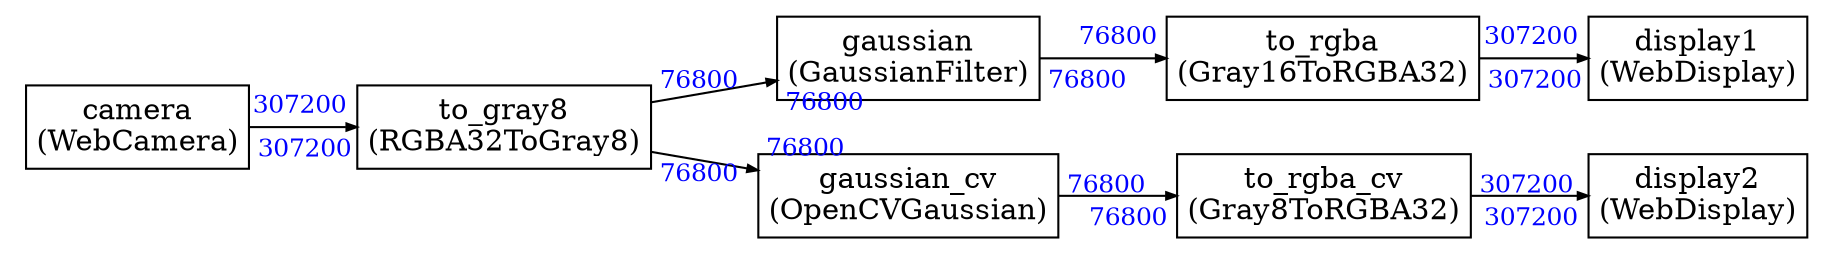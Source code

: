 



digraph structs {
    bgcolor = "white"
    node [shape=plaintext,color="black",fontcolor="black",fontname="Times-Roman"]
    rankdir=LR
    edge [arrowsize="0.5",color="black",fontcolor="black",fontname="Times-Roman"]



camera [label=<
<TABLE color="black" bgcolor="none" BORDER="0" CELLBORDER="1" CELLSPACING="0" CELLPADDING="4">
  <TR>
    <TD ALIGN="CENTER" PORT="i"><FONT COLOR="black" POINT-SIZE="14.0">camera<BR/>(WebCamera)</FONT></TD>
  </TR>
</TABLE>>];

to_gray8 [label=<
<TABLE color="black" bgcolor="none" BORDER="0" CELLBORDER="1" CELLSPACING="0" CELLPADDING="4">
  <TR>
    <TD ALIGN="CENTER" PORT="i"><FONT COLOR="black" POINT-SIZE="14.0">to_gray8<BR/>(RGBA32ToGray8)</FONT></TD>
  </TR>
</TABLE>>];

gaussian [label=<
<TABLE color="black" bgcolor="none" BORDER="0" CELLBORDER="1" CELLSPACING="0" CELLPADDING="4">
  <TR>
    <TD ALIGN="CENTER" PORT="i"><FONT COLOR="black" POINT-SIZE="14.0">gaussian<BR/>(GaussianFilter)</FONT></TD>
  </TR>
</TABLE>>];

to_rgba_cv1 [label=<
<TABLE color="black" bgcolor="none" BORDER="0" CELLBORDER="1" CELLSPACING="0" CELLPADDING="4">
  <TR>
    <TD ALIGN="CENTER" PORT="i"><FONT COLOR="black" POINT-SIZE="14.0">to_rgba<BR/>(Gray16ToRGBA32)</FONT></TD>
  </TR>
</TABLE>>];

display1 [label=<
<TABLE color="black" bgcolor="none" BORDER="0" CELLBORDER="1" CELLSPACING="0" CELLPADDING="4">
  <TR>
    <TD ALIGN="CENTER" PORT="i"><FONT COLOR="black" POINT-SIZE="14.0">display1<BR/>(WebDisplay)</FONT></TD>
  </TR>
</TABLE>>];

gaussian_cv [label=<
<TABLE color="black" bgcolor="none" BORDER="0" CELLBORDER="1" CELLSPACING="0" CELLPADDING="4">
  <TR>
    <TD ALIGN="CENTER" PORT="i"><FONT COLOR="black" POINT-SIZE="14.0">gaussian_cv<BR/>(OpenCVGaussian)</FONT></TD>
  </TR>
</TABLE>>];

to_rgba_cv2 [label=<
<TABLE color="black" bgcolor="none" BORDER="0" CELLBORDER="1" CELLSPACING="0" CELLPADDING="4">
  <TR>
    <TD ALIGN="CENTER" PORT="i"><FONT COLOR="black" POINT-SIZE="14.0">to_rgba_cv<BR/>(Gray8ToRGBA32)</FONT></TD>
  </TR>
</TABLE>>];

display2 [label=<
<TABLE color="black" bgcolor="none" BORDER="0" CELLBORDER="1" CELLSPACING="0" CELLPADDING="4">
  <TR>
    <TD ALIGN="CENTER" PORT="i"><FONT COLOR="black" POINT-SIZE="14.0">display2<BR/>(WebDisplay)</FONT></TD>
  </TR>
</TABLE>>];



camera:i -> to_gray8:i [style="solid",color="black",label=""
,headlabel=<<TABLE BORDER="0" CELLPADDING="2"><TR><TD><FONT COLOR="blue" POINT-SIZE="12.0" >307200</FONT>
</TD></TR></TABLE>>
,taillabel=<<TABLE BORDER="0" CELLPADDING="2"><TR><TD><FONT COLOR="blue" POINT-SIZE="12.0" >307200</FONT>
</TD></TR></TABLE>>]

to_gray8:i -> gaussian:i [style="solid",color="black",label=""
,headlabel=<<TABLE BORDER="0" CELLPADDING="2"><TR><TD><FONT COLOR="blue" POINT-SIZE="12.0" >76800</FONT>
</TD></TR></TABLE>>
,taillabel=<<TABLE BORDER="0" CELLPADDING="2"><TR><TD><FONT COLOR="blue" POINT-SIZE="12.0" >76800</FONT>
</TD></TR></TABLE>>]

gaussian:i -> to_rgba_cv1:i [style="solid",color="black",label=""
,headlabel=<<TABLE BORDER="0" CELLPADDING="2"><TR><TD><FONT COLOR="blue" POINT-SIZE="12.0" >76800</FONT>
</TD></TR></TABLE>>
,taillabel=<<TABLE BORDER="0" CELLPADDING="2"><TR><TD><FONT COLOR="blue" POINT-SIZE="12.0" >76800</FONT>
</TD></TR></TABLE>>]

to_rgba_cv1:i -> display1:i [style="solid",color="black",label=""
,headlabel=<<TABLE BORDER="0" CELLPADDING="2"><TR><TD><FONT COLOR="blue" POINT-SIZE="12.0" >307200</FONT>
</TD></TR></TABLE>>
,taillabel=<<TABLE BORDER="0" CELLPADDING="2"><TR><TD><FONT COLOR="blue" POINT-SIZE="12.0" >307200</FONT>
</TD></TR></TABLE>>]

to_gray8:i -> gaussian_cv:i [style="solid",color="black",label=""
,headlabel=<<TABLE BORDER="0" CELLPADDING="2"><TR><TD><FONT COLOR="blue" POINT-SIZE="12.0" >76800</FONT>
</TD></TR></TABLE>>
,taillabel=<<TABLE BORDER="0" CELLPADDING="2"><TR><TD><FONT COLOR="blue" POINT-SIZE="12.0" >76800</FONT>
</TD></TR></TABLE>>]

gaussian_cv:i -> to_rgba_cv2:i [style="solid",color="black",label=""
,headlabel=<<TABLE BORDER="0" CELLPADDING="2"><TR><TD><FONT COLOR="blue" POINT-SIZE="12.0" >76800</FONT>
</TD></TR></TABLE>>
,taillabel=<<TABLE BORDER="0" CELLPADDING="2"><TR><TD><FONT COLOR="blue" POINT-SIZE="12.0" >76800</FONT>
</TD></TR></TABLE>>]

to_rgba_cv2:i -> display2:i [style="solid",color="black",label=""
,headlabel=<<TABLE BORDER="0" CELLPADDING="2"><TR><TD><FONT COLOR="blue" POINT-SIZE="12.0" >307200</FONT>
</TD></TR></TABLE>>
,taillabel=<<TABLE BORDER="0" CELLPADDING="2"><TR><TD><FONT COLOR="blue" POINT-SIZE="12.0" >307200</FONT>
</TD></TR></TABLE>>]


}
